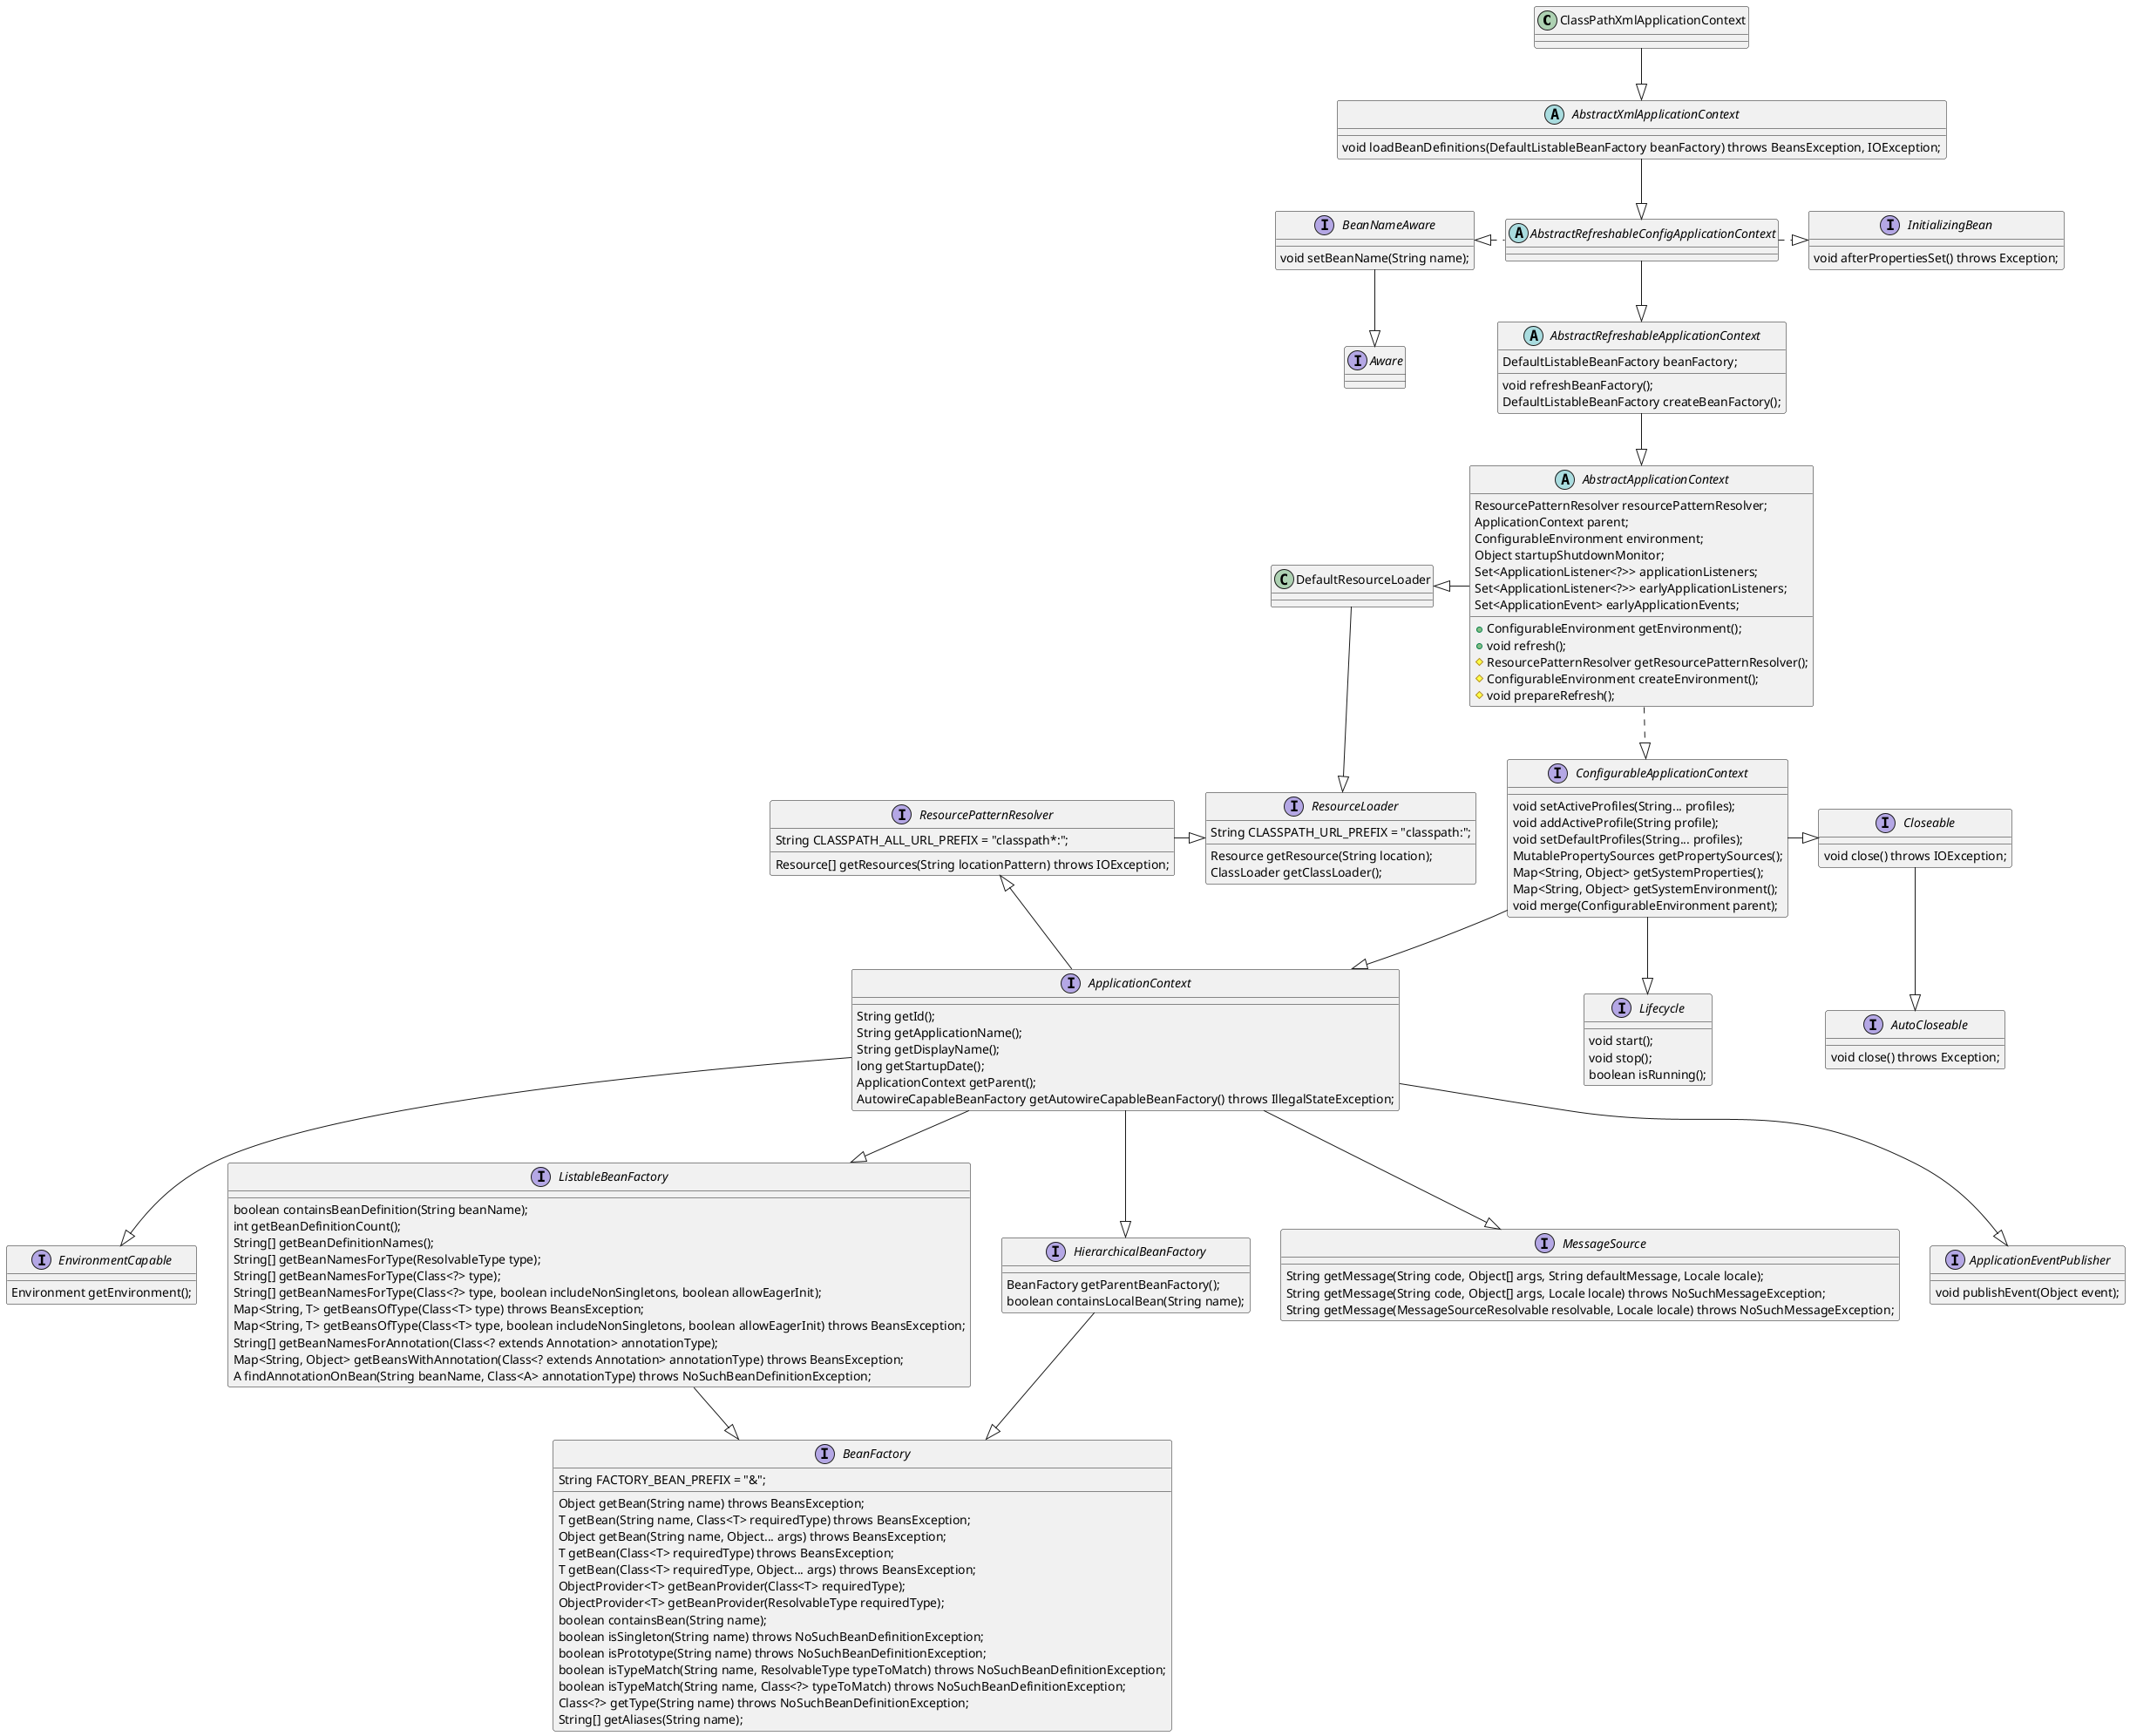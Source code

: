 @startuml

class ClassPathXmlApplicationContext {
}

class DefaultResourceLoader {
}


abstract class AbstractXmlApplicationContext {

    void loadBeanDefinitions(DefaultListableBeanFactory beanFactory) throws BeansException, IOException;
}

abstract class AbstractRefreshableConfigApplicationContext {
}

abstract class AbstractRefreshableApplicationContext {

    DefaultListableBeanFactory beanFactory;

    void refreshBeanFactory();
    DefaultListableBeanFactory createBeanFactory();
}

abstract class AbstractApplicationContext {

    ResourcePatternResolver resourcePatternResolver;
    ApplicationContext parent;
    ConfigurableEnvironment environment;
    Object startupShutdownMonitor;
    Set<ApplicationListener<?>> applicationListeners;
    Set<ApplicationListener<?>> earlyApplicationListeners;
    Set<ApplicationEvent> earlyApplicationEvents;


    + ConfigurableEnvironment getEnvironment();
    + void refresh();
    # ResourcePatternResolver getResourcePatternResolver();
    # ConfigurableEnvironment createEnvironment();
    # void prepareRefresh();
}

interface BeanNameAware {
    void setBeanName(String name);
}

interface Aware {
}

interface InitializingBean {
    void afterPropertiesSet() throws Exception;
}

interface ConfigurableApplicationContext{
    void setActiveProfiles(String... profiles);
    void addActiveProfile(String profile);
    void setDefaultProfiles(String... profiles);
    MutablePropertySources getPropertySources();
    Map<String, Object> getSystemProperties();
    Map<String, Object> getSystemEnvironment();
    void merge(ConfigurableEnvironment parent);
}

interface Lifecycle {

    void start();
    void stop();
    boolean isRunning();
}

interface Closeable {
    void close() throws IOException;
}

interface AutoCloseable {
    void close() throws Exception;
}

interface ApplicationContext {
    String getId();
    String getApplicationName();
    String getDisplayName();
    long getStartupDate();
    ApplicationContext getParent();
    AutowireCapableBeanFactory getAutowireCapableBeanFactory() throws IllegalStateException;
}

interface EnvironmentCapable {
    Environment getEnvironment();
}

interface ListableBeanFactory {
    boolean containsBeanDefinition(String beanName);
    int getBeanDefinitionCount();
    String[] getBeanDefinitionNames();
    String[] getBeanNamesForType(ResolvableType type);
    String[] getBeanNamesForType(Class<?> type);
    String[] getBeanNamesForType(Class<?> type, boolean includeNonSingletons, boolean allowEagerInit);
    Map<String, T> getBeansOfType(Class<T> type) throws BeansException;
    Map<String, T> getBeansOfType(Class<T> type, boolean includeNonSingletons, boolean allowEagerInit) throws BeansException;
    String[] getBeanNamesForAnnotation(Class<? extends Annotation> annotationType);
    Map<String, Object> getBeansWithAnnotation(Class<? extends Annotation> annotationType) throws BeansException;
    A findAnnotationOnBean(String beanName, Class<A> annotationType) throws NoSuchBeanDefinitionException;
}

interface HierarchicalBeanFactory {
    BeanFactory getParentBeanFactory();
    boolean containsLocalBean(String name);
}

interface BeanFactory {
    String FACTORY_BEAN_PREFIX = "&";

    Object getBean(String name) throws BeansException;
    T getBean(String name, Class<T> requiredType) throws BeansException;
    Object getBean(String name, Object... args) throws BeansException;
    T getBean(Class<T> requiredType) throws BeansException;
    T getBean(Class<T> requiredType, Object... args) throws BeansException;
    ObjectProvider<T> getBeanProvider(Class<T> requiredType);
    ObjectProvider<T> getBeanProvider(ResolvableType requiredType);
    boolean containsBean(String name);
    boolean isSingleton(String name) throws NoSuchBeanDefinitionException;
    boolean isPrototype(String name) throws NoSuchBeanDefinitionException;
    boolean isTypeMatch(String name, ResolvableType typeToMatch) throws NoSuchBeanDefinitionException;
    boolean isTypeMatch(String name, Class<?> typeToMatch) throws NoSuchBeanDefinitionException;
    Class<?> getType(String name) throws NoSuchBeanDefinitionException;
    String[] getAliases(String name);
}

interface MessageSource {
    String getMessage(String code, Object[] args, String defaultMessage, Locale locale);
    String getMessage(String code, Object[] args, Locale locale) throws NoSuchMessageException;
    String getMessage(MessageSourceResolvable resolvable, Locale locale) throws NoSuchMessageException;
}

interface ApplicationEventPublisher {
    void publishEvent(Object event);
}

interface ResourcePatternResolver {
    String CLASSPATH_ALL_URL_PREFIX = "classpath*:";

    Resource[] getResources(String locationPattern) throws IOException;
}

interface ResourceLoader {
    String CLASSPATH_URL_PREFIX = "classpath:";

    Resource getResource(String location);
    ClassLoader getClassLoader();
}



ClassPathXmlApplicationContext -down-|> AbstractXmlApplicationContext
AbstractXmlApplicationContext -down-|> AbstractRefreshableConfigApplicationContext
AbstractRefreshableConfigApplicationContext -down-|> AbstractRefreshableApplicationContext
AbstractRefreshableConfigApplicationContext -left..|> BeanNameAware
AbstractRefreshableConfigApplicationContext -right..|> InitializingBean
BeanNameAware -down-|> Aware
AbstractRefreshableApplicationContext -down-|> AbstractApplicationContext
AbstractApplicationContext -left-|> DefaultResourceLoader
DefaultResourceLoader -down-|> ResourceLoader

AbstractApplicationContext ..|> ConfigurableApplicationContext
ConfigurableApplicationContext -down-|> ApplicationContext
ConfigurableApplicationContext -down-|> Lifecycle
ConfigurableApplicationContext -right-|> Closeable
Closeable -down-|> AutoCloseable
ApplicationContext -down-|> EnvironmentCapable
ApplicationContext -down-|> MessageSource
ApplicationContext -down-|> ApplicationEventPublisher
ApplicationContext -up|> ResourcePatternResolver
ApplicationContext -down-|> HierarchicalBeanFactory
ApplicationContext -down-|> ListableBeanFactory
HierarchicalBeanFactory -down-|> BeanFactory
ListableBeanFactory -down-|> BeanFactory
ResourcePatternResolver -|> ResourceLoader

@enduml